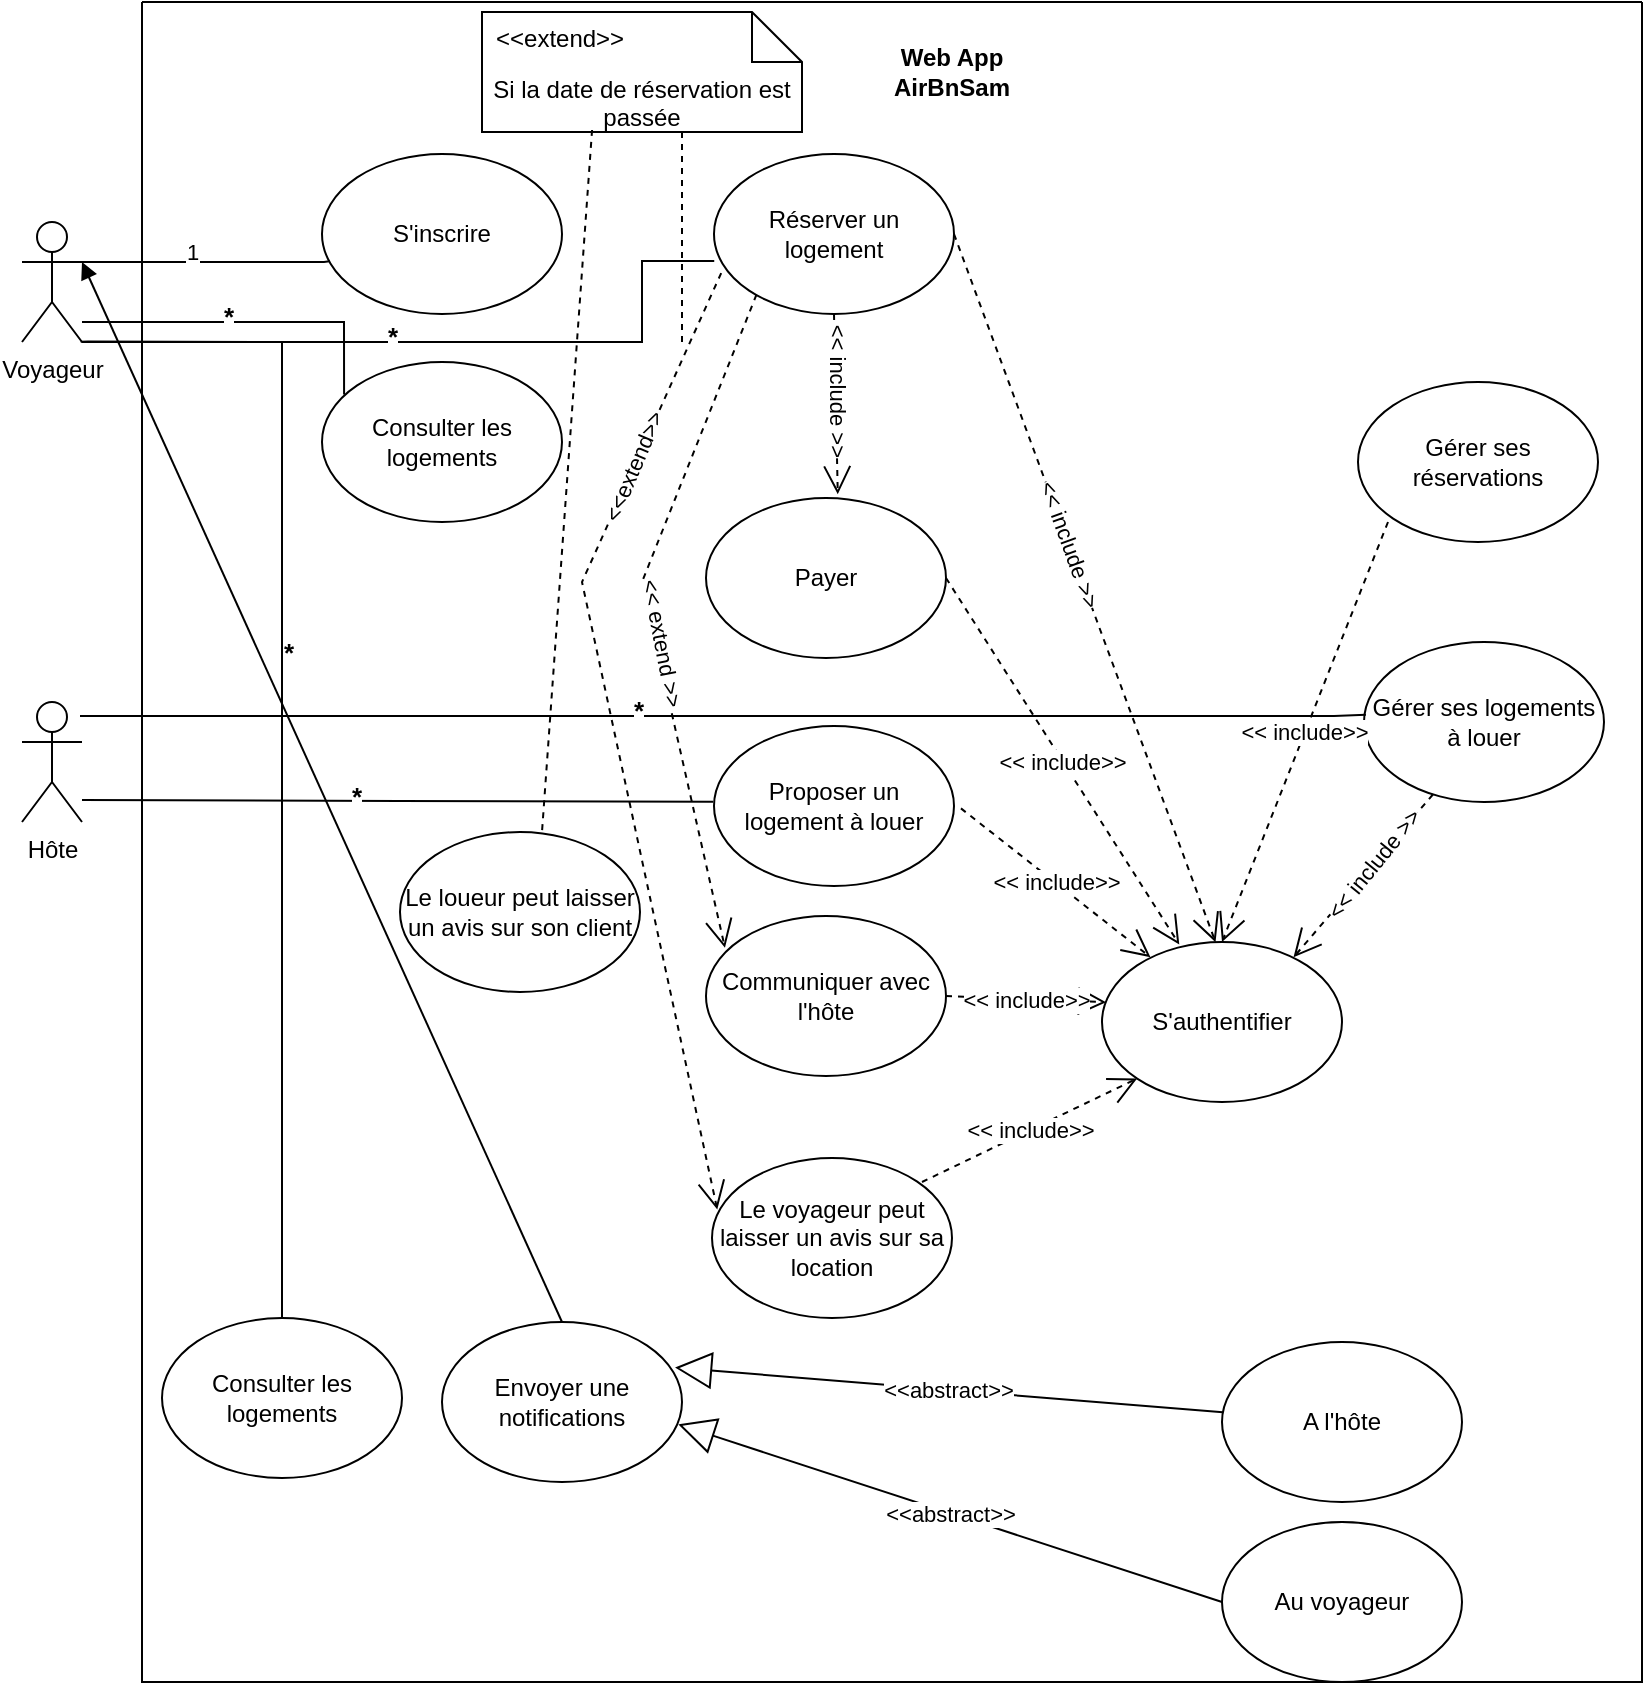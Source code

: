 <mxfile version="24.7.7">
  <diagram name="Page-1" id="EdUBoLxohyeiRopS3cuu">
    <mxGraphModel dx="1728" dy="628" grid="1" gridSize="10" guides="1" tooltips="1" connect="1" arrows="1" fold="1" page="1" pageScale="1" pageWidth="827" pageHeight="1169" math="0" shadow="0">
      <root>
        <mxCell id="0" />
        <mxCell id="1" parent="0" />
        <mxCell id="GPnBkZLUvaVh1_yHO0LI-1" value="&lt;div&gt;Voyageur&lt;/div&gt;" style="shape=umlActor;verticalLabelPosition=bottom;verticalAlign=top;html=1;outlineConnect=0;" vertex="1" parent="1">
          <mxGeometry x="10" y="140" width="30" height="60" as="geometry" />
        </mxCell>
        <mxCell id="GPnBkZLUvaVh1_yHO0LI-2" value="Hôte&lt;div&gt;&lt;br&gt;&lt;/div&gt;" style="shape=umlActor;verticalLabelPosition=bottom;verticalAlign=top;html=1;outlineConnect=0;" vertex="1" parent="1">
          <mxGeometry x="10" y="380" width="30" height="60" as="geometry" />
        </mxCell>
        <mxCell id="GPnBkZLUvaVh1_yHO0LI-15" value="" style="swimlane;startSize=0;" vertex="1" parent="1">
          <mxGeometry x="70" y="30" width="750" height="840" as="geometry">
            <mxRectangle x="340" y="50" width="50" height="40" as="alternateBounds" />
          </mxGeometry>
        </mxCell>
        <mxCell id="GPnBkZLUvaVh1_yHO0LI-9" value="Réserver un logement" style="ellipse;whiteSpace=wrap;html=1;" vertex="1" parent="GPnBkZLUvaVh1_yHO0LI-15">
          <mxGeometry x="286" y="76" width="120" height="80" as="geometry" />
        </mxCell>
        <mxCell id="GPnBkZLUvaVh1_yHO0LI-10" value="Payer" style="ellipse;whiteSpace=wrap;html=1;" vertex="1" parent="GPnBkZLUvaVh1_yHO0LI-15">
          <mxGeometry x="282" y="248" width="120" height="80" as="geometry" />
        </mxCell>
        <mxCell id="GPnBkZLUvaVh1_yHO0LI-11" value="Proposer un logement à louer" style="ellipse;whiteSpace=wrap;html=1;" vertex="1" parent="GPnBkZLUvaVh1_yHO0LI-15">
          <mxGeometry x="286" y="362" width="120" height="80" as="geometry" />
        </mxCell>
        <mxCell id="GPnBkZLUvaVh1_yHO0LI-14" value="Envoyer une notifications" style="ellipse;whiteSpace=wrap;html=1;" vertex="1" parent="GPnBkZLUvaVh1_yHO0LI-15">
          <mxGeometry x="150" y="660" width="120" height="80" as="geometry" />
        </mxCell>
        <mxCell id="GPnBkZLUvaVh1_yHO0LI-13" value="Le voyageur peut laisser un avis sur sa location" style="ellipse;whiteSpace=wrap;html=1;" vertex="1" parent="GPnBkZLUvaVh1_yHO0LI-15">
          <mxGeometry x="285" y="578" width="120" height="80" as="geometry" />
        </mxCell>
        <mxCell id="GPnBkZLUvaVh1_yHO0LI-12" value="Communiquer avec l&#39;hôte" style="ellipse;whiteSpace=wrap;html=1;" vertex="1" parent="GPnBkZLUvaVh1_yHO0LI-15">
          <mxGeometry x="282" y="457" width="120" height="80" as="geometry" />
        </mxCell>
        <mxCell id="GPnBkZLUvaVh1_yHO0LI-18" value="&lt;b&gt;Web App AirBnSam&lt;/b&gt;" style="text;html=1;align=center;verticalAlign=middle;whiteSpace=wrap;rounded=0;" vertex="1" parent="GPnBkZLUvaVh1_yHO0LI-15">
          <mxGeometry x="375" y="20" width="60" height="30" as="geometry" />
        </mxCell>
        <mxCell id="GPnBkZLUvaVh1_yHO0LI-25" value="" style="endArrow=open;endSize=12;dashed=1;html=1;rounded=0;entryX=0.549;entryY=-0.023;entryDx=0;entryDy=0;exitX=0.5;exitY=1;exitDx=0;exitDy=0;entryPerimeter=0;" edge="1" parent="GPnBkZLUvaVh1_yHO0LI-15" target="GPnBkZLUvaVh1_yHO0LI-10">
          <mxGeometry x="0.205" width="160" relative="1" as="geometry">
            <mxPoint x="346" y="156" as="sourcePoint" />
            <mxPoint x="346.8" y="229.04" as="targetPoint" />
            <mxPoint as="offset" />
          </mxGeometry>
        </mxCell>
        <mxCell id="GPnBkZLUvaVh1_yHO0LI-81" value="&amp;lt;&amp;lt; include &amp;gt;&amp;gt;" style="edgeLabel;html=1;align=center;verticalAlign=middle;resizable=0;points=[];rotation=90;" vertex="1" connectable="0" parent="GPnBkZLUvaVh1_yHO0LI-25">
          <mxGeometry x="-0.173" y="2" relative="1" as="geometry">
            <mxPoint as="offset" />
          </mxGeometry>
        </mxCell>
        <mxCell id="GPnBkZLUvaVh1_yHO0LI-32" value="S&#39;authentifier" style="ellipse;whiteSpace=wrap;html=1;" vertex="1" parent="GPnBkZLUvaVh1_yHO0LI-15">
          <mxGeometry x="480" y="470" width="120" height="80" as="geometry" />
        </mxCell>
        <mxCell id="GPnBkZLUvaVh1_yHO0LI-34" value="" style="endArrow=open;endSize=12;dashed=1;html=1;rounded=0;exitX=1;exitY=0.5;exitDx=0;exitDy=0;entryX=0.473;entryY=0.001;entryDx=0;entryDy=0;entryPerimeter=0;" edge="1" parent="GPnBkZLUvaVh1_yHO0LI-15" source="GPnBkZLUvaVh1_yHO0LI-9" target="GPnBkZLUvaVh1_yHO0LI-32">
          <mxGeometry width="160" relative="1" as="geometry">
            <mxPoint x="300" y="150" as="sourcePoint" />
            <mxPoint x="460" y="150" as="targetPoint" />
          </mxGeometry>
        </mxCell>
        <mxCell id="GPnBkZLUvaVh1_yHO0LI-80" value="&amp;lt;&amp;lt; include &amp;gt;&amp;gt;" style="edgeLabel;html=1;align=center;verticalAlign=middle;resizable=0;points=[];rotation=70;" vertex="1" connectable="0" parent="GPnBkZLUvaVh1_yHO0LI-34">
          <mxGeometry x="-0.127" y="1" relative="1" as="geometry">
            <mxPoint as="offset" />
          </mxGeometry>
        </mxCell>
        <mxCell id="GPnBkZLUvaVh1_yHO0LI-35" value="&amp;lt;&amp;lt; include&amp;gt;&amp;gt;" style="endArrow=open;endSize=12;dashed=1;html=1;rounded=0;exitX=1;exitY=0.5;exitDx=0;exitDy=0;entryX=0.322;entryY=0.015;entryDx=0;entryDy=0;entryPerimeter=0;" edge="1" parent="GPnBkZLUvaVh1_yHO0LI-15" source="GPnBkZLUvaVh1_yHO0LI-10" target="GPnBkZLUvaVh1_yHO0LI-32">
          <mxGeometry width="160" relative="1" as="geometry">
            <mxPoint x="270" y="117" as="sourcePoint" />
            <mxPoint x="397" y="471" as="targetPoint" />
          </mxGeometry>
        </mxCell>
        <mxCell id="GPnBkZLUvaVh1_yHO0LI-36" value="&amp;lt;&amp;lt; include&amp;gt;&amp;gt;" style="endArrow=open;endSize=12;dashed=1;html=1;rounded=0;exitX=1.029;exitY=0.515;exitDx=0;exitDy=0;entryX=0.202;entryY=0.095;entryDx=0;entryDy=0;entryPerimeter=0;exitPerimeter=0;" edge="1" parent="GPnBkZLUvaVh1_yHO0LI-15" source="GPnBkZLUvaVh1_yHO0LI-11" target="GPnBkZLUvaVh1_yHO0LI-32">
          <mxGeometry width="160" relative="1" as="geometry">
            <mxPoint x="260" y="268" as="sourcePoint" />
            <mxPoint x="369" y="484" as="targetPoint" />
          </mxGeometry>
        </mxCell>
        <mxCell id="GPnBkZLUvaVh1_yHO0LI-37" value="&amp;lt;&amp;lt; include&amp;gt;&amp;gt;" style="endArrow=open;endSize=12;dashed=1;html=1;rounded=0;exitX=1;exitY=0.5;exitDx=0;exitDy=0;entryX=0.017;entryY=0.376;entryDx=0;entryDy=0;entryPerimeter=0;" edge="1" parent="GPnBkZLUvaVh1_yHO0LI-15" source="GPnBkZLUvaVh1_yHO0LI-12" target="GPnBkZLUvaVh1_yHO0LI-32">
          <mxGeometry width="160" relative="1" as="geometry">
            <mxPoint x="303" y="387" as="sourcePoint" />
            <mxPoint x="379" y="494" as="targetPoint" />
          </mxGeometry>
        </mxCell>
        <mxCell id="GPnBkZLUvaVh1_yHO0LI-38" value="&amp;lt;&amp;lt; include&amp;gt;&amp;gt;" style="endArrow=open;endSize=12;dashed=1;html=1;rounded=0;entryX=0;entryY=1;entryDx=0;entryDy=0;" edge="1" parent="GPnBkZLUvaVh1_yHO0LI-15" target="GPnBkZLUvaVh1_yHO0LI-32">
          <mxGeometry width="160" relative="1" as="geometry">
            <mxPoint x="390" y="590" as="sourcePoint" />
            <mxPoint x="368" y="737" as="targetPoint" />
          </mxGeometry>
        </mxCell>
        <mxCell id="GPnBkZLUvaVh1_yHO0LI-39" value="" style="endArrow=open;endSize=12;dashed=1;html=1;rounded=0;exitX=0.177;exitY=0.879;exitDx=0;exitDy=0;entryX=0.079;entryY=0.199;entryDx=0;entryDy=0;entryPerimeter=0;exitPerimeter=0;" edge="1" parent="GPnBkZLUvaVh1_yHO0LI-15" source="GPnBkZLUvaVh1_yHO0LI-9" target="GPnBkZLUvaVh1_yHO0LI-12">
          <mxGeometry x="0.145" y="1" width="160" relative="1" as="geometry">
            <mxPoint x="70" y="106" as="sourcePoint" />
            <mxPoint x="197" y="460" as="targetPoint" />
            <Array as="points">
              <mxPoint x="250" y="290" />
            </Array>
            <mxPoint as="offset" />
          </mxGeometry>
        </mxCell>
        <mxCell id="GPnBkZLUvaVh1_yHO0LI-78" value="&amp;lt;&amp;lt; extend &amp;gt;&amp;gt;" style="edgeLabel;html=1;align=center;verticalAlign=middle;resizable=0;points=[];rotation=79;" vertex="1" connectable="0" parent="GPnBkZLUvaVh1_yHO0LI-39">
          <mxGeometry x="0.146" y="2" relative="1" as="geometry">
            <mxPoint x="-1" y="-10" as="offset" />
          </mxGeometry>
        </mxCell>
        <mxCell id="GPnBkZLUvaVh1_yHO0LI-41" value="" style="endArrow=open;endSize=12;dashed=1;html=1;rounded=0;exitX=0.03;exitY=0.744;exitDx=0;exitDy=0;entryX=0.022;entryY=0.322;entryDx=0;entryDy=0;entryPerimeter=0;exitPerimeter=0;" edge="1" parent="GPnBkZLUvaVh1_yHO0LI-15" source="GPnBkZLUvaVh1_yHO0LI-9" target="GPnBkZLUvaVh1_yHO0LI-13">
          <mxGeometry x="0.151" y="3" width="160" relative="1" as="geometry">
            <mxPoint x="317" y="156" as="sourcePoint" />
            <mxPoint x="301" y="483" as="targetPoint" />
            <Array as="points">
              <mxPoint x="220" y="290" />
            </Array>
            <mxPoint as="offset" />
          </mxGeometry>
        </mxCell>
        <mxCell id="GPnBkZLUvaVh1_yHO0LI-77" value="&amp;lt;&amp;lt;extend&amp;gt;&amp;gt;" style="edgeLabel;html=1;align=center;verticalAlign=middle;resizable=0;points=[];rotation=-67;" vertex="1" connectable="0" parent="GPnBkZLUvaVh1_yHO0LI-41">
          <mxGeometry x="-0.565" relative="1" as="geometry">
            <mxPoint as="offset" />
          </mxGeometry>
        </mxCell>
        <mxCell id="GPnBkZLUvaVh1_yHO0LI-47" value="" style="endArrow=none;dashed=1;html=1;rounded=0;exitX=0.625;exitY=1;exitDx=0;exitDy=0;exitPerimeter=0;" edge="1" parent="GPnBkZLUvaVh1_yHO0LI-15" source="GPnBkZLUvaVh1_yHO0LI-44">
          <mxGeometry width="50" height="50" relative="1" as="geometry">
            <mxPoint x="160" y="220" as="sourcePoint" />
            <mxPoint x="270" y="170" as="targetPoint" />
          </mxGeometry>
        </mxCell>
        <mxCell id="GPnBkZLUvaVh1_yHO0LI-49" value="A l&#39;hôte" style="ellipse;whiteSpace=wrap;html=1;" vertex="1" parent="GPnBkZLUvaVh1_yHO0LI-15">
          <mxGeometry x="540" y="670" width="120" height="80" as="geometry" />
        </mxCell>
        <mxCell id="GPnBkZLUvaVh1_yHO0LI-48" value="Au voyageur" style="ellipse;whiteSpace=wrap;html=1;" vertex="1" parent="GPnBkZLUvaVh1_yHO0LI-15">
          <mxGeometry x="540" y="760" width="120" height="80" as="geometry" />
        </mxCell>
        <mxCell id="GPnBkZLUvaVh1_yHO0LI-52" value="&amp;lt;&amp;lt;abstract&amp;gt;&amp;gt;" style="endArrow=block;endSize=16;endFill=0;html=1;rounded=0;entryX=0.971;entryY=0.285;entryDx=0;entryDy=0;entryPerimeter=0;" edge="1" parent="GPnBkZLUvaVh1_yHO0LI-15" source="GPnBkZLUvaVh1_yHO0LI-49" target="GPnBkZLUvaVh1_yHO0LI-14">
          <mxGeometry width="160" relative="1" as="geometry">
            <mxPoint x="330" y="680" as="sourcePoint" />
            <mxPoint x="410" y="730" as="targetPoint" />
          </mxGeometry>
        </mxCell>
        <mxCell id="GPnBkZLUvaVh1_yHO0LI-53" value="&amp;lt;&amp;lt;abstract&amp;gt;&amp;gt;" style="endArrow=block;endSize=16;endFill=0;html=1;rounded=0;entryX=0.985;entryY=0.64;entryDx=0;entryDy=0;exitX=0;exitY=0.5;exitDx=0;exitDy=0;entryPerimeter=0;" edge="1" parent="GPnBkZLUvaVh1_yHO0LI-15" source="GPnBkZLUvaVh1_yHO0LI-48" target="GPnBkZLUvaVh1_yHO0LI-14">
          <mxGeometry width="160" relative="1" as="geometry">
            <mxPoint x="510" y="770" as="sourcePoint" />
            <mxPoint x="387" y="799" as="targetPoint" />
          </mxGeometry>
        </mxCell>
        <mxCell id="GPnBkZLUvaVh1_yHO0LI-54" value="S&#39;inscrire" style="ellipse;whiteSpace=wrap;html=1;" vertex="1" parent="GPnBkZLUvaVh1_yHO0LI-15">
          <mxGeometry x="90" y="76" width="120" height="80" as="geometry" />
        </mxCell>
        <mxCell id="GPnBkZLUvaVh1_yHO0LI-55" value="Consulter les logements" style="ellipse;whiteSpace=wrap;html=1;" vertex="1" parent="GPnBkZLUvaVh1_yHO0LI-15">
          <mxGeometry x="90" y="180" width="120" height="80" as="geometry" />
        </mxCell>
        <mxCell id="GPnBkZLUvaVh1_yHO0LI-56" value="Gérer ses réservations" style="ellipse;whiteSpace=wrap;html=1;" vertex="1" parent="GPnBkZLUvaVh1_yHO0LI-15">
          <mxGeometry x="608" y="190" width="120" height="80" as="geometry" />
        </mxCell>
        <mxCell id="GPnBkZLUvaVh1_yHO0LI-57" value="Consulter les logements" style="ellipse;whiteSpace=wrap;html=1;" vertex="1" parent="GPnBkZLUvaVh1_yHO0LI-15">
          <mxGeometry x="10" y="658" width="120" height="80" as="geometry" />
        </mxCell>
        <mxCell id="GPnBkZLUvaVh1_yHO0LI-60" value="Gérer ses logements à louer" style="ellipse;whiteSpace=wrap;html=1;" vertex="1" parent="GPnBkZLUvaVh1_yHO0LI-15">
          <mxGeometry x="611" y="320" width="120" height="80" as="geometry" />
        </mxCell>
        <mxCell id="GPnBkZLUvaVh1_yHO0LI-64" value="" style="endArrow=open;endSize=12;dashed=1;html=1;rounded=0;exitX=0.287;exitY=0.953;exitDx=0;exitDy=0;entryX=0.798;entryY=0.096;entryDx=0;entryDy=0;entryPerimeter=0;exitPerimeter=0;" edge="1" parent="GPnBkZLUvaVh1_yHO0LI-15" source="GPnBkZLUvaVh1_yHO0LI-60" target="GPnBkZLUvaVh1_yHO0LI-32">
          <mxGeometry width="160" relative="1" as="geometry">
            <mxPoint x="630" y="395" as="sourcePoint" />
            <mxPoint x="725" y="470" as="targetPoint" />
          </mxGeometry>
        </mxCell>
        <mxCell id="GPnBkZLUvaVh1_yHO0LI-86" value="&amp;lt;&amp;lt; include &amp;gt;&amp;gt;" style="edgeLabel;html=1;align=center;verticalAlign=middle;resizable=0;points=[];rotation=309;" vertex="1" connectable="0" parent="GPnBkZLUvaVh1_yHO0LI-64">
          <mxGeometry x="-0.214" y="2" relative="1" as="geometry">
            <mxPoint x="-4" y="2" as="offset" />
          </mxGeometry>
        </mxCell>
        <mxCell id="GPnBkZLUvaVh1_yHO0LI-44" value="Si la date de réservation est passée" style="shape=note2;boundedLbl=1;whiteSpace=wrap;html=1;size=25;verticalAlign=top;align=center;" vertex="1" parent="GPnBkZLUvaVh1_yHO0LI-15">
          <mxGeometry x="170" y="5" width="160" height="60" as="geometry" />
        </mxCell>
        <mxCell id="GPnBkZLUvaVh1_yHO0LI-45" value="&lt;&lt;extend&gt;&gt;" style="resizeWidth=1;part=1;strokeColor=none;fillColor=none;align=left;spacingLeft=5;" vertex="1" parent="GPnBkZLUvaVh1_yHO0LI-44">
          <mxGeometry width="160" height="25" relative="1" as="geometry" />
        </mxCell>
        <mxCell id="GPnBkZLUvaVh1_yHO0LI-22" value="" style="endArrow=none;html=1;edgeStyle=orthogonalEdgeStyle;rounded=0;entryX=0.001;entryY=0.669;entryDx=0;entryDy=0;entryPerimeter=0;" edge="1" parent="GPnBkZLUvaVh1_yHO0LI-15" target="GPnBkZLUvaVh1_yHO0LI-9">
          <mxGeometry relative="1" as="geometry">
            <mxPoint x="-30" y="170" as="sourcePoint" />
            <mxPoint x="255.04" y="170" as="targetPoint" />
            <Array as="points">
              <mxPoint x="250" y="170" />
              <mxPoint x="250" y="130" />
            </Array>
          </mxGeometry>
        </mxCell>
        <mxCell id="GPnBkZLUvaVh1_yHO0LI-29" value="&lt;font style=&quot;font-size: 13px;&quot;&gt;&lt;b&gt;*&lt;/b&gt;&lt;/font&gt;" style="edgeLabel;html=1;align=center;verticalAlign=middle;resizable=0;points=[];" vertex="1" connectable="0" parent="GPnBkZLUvaVh1_yHO0LI-22">
          <mxGeometry x="-0.132" y="3" relative="1" as="geometry">
            <mxPoint as="offset" />
          </mxGeometry>
        </mxCell>
        <mxCell id="GPnBkZLUvaVh1_yHO0LI-61" value="" style="endArrow=none;html=1;edgeStyle=orthogonalEdgeStyle;rounded=0;entryX=0.008;entryY=0.455;entryDx=0;entryDy=0;entryPerimeter=0;" edge="1" parent="GPnBkZLUvaVh1_yHO0LI-15" target="GPnBkZLUvaVh1_yHO0LI-60">
          <mxGeometry relative="1" as="geometry">
            <mxPoint x="-31" y="357" as="sourcePoint" />
            <mxPoint x="596.04" y="355.72" as="targetPoint" />
            <Array as="points">
              <mxPoint x="596" y="356" />
            </Array>
          </mxGeometry>
        </mxCell>
        <mxCell id="GPnBkZLUvaVh1_yHO0LI-62" value="&lt;font style=&quot;font-size: 13px;&quot;&gt;&lt;b&gt;*&lt;/b&gt;&lt;/font&gt;" style="edgeLabel;html=1;align=center;verticalAlign=middle;resizable=0;points=[];" vertex="1" connectable="0" parent="GPnBkZLUvaVh1_yHO0LI-61">
          <mxGeometry x="-0.132" y="3" relative="1" as="geometry">
            <mxPoint as="offset" />
          </mxGeometry>
        </mxCell>
        <mxCell id="GPnBkZLUvaVh1_yHO0LI-73" value="&amp;lt;&amp;lt; include&amp;gt;&amp;gt;" style="endArrow=open;endSize=12;dashed=1;html=1;rounded=0;exitX=0.287;exitY=0.953;exitDx=0;exitDy=0;entryX=0.5;entryY=0;entryDx=0;entryDy=0;exitPerimeter=0;" edge="1" parent="GPnBkZLUvaVh1_yHO0LI-15" target="GPnBkZLUvaVh1_yHO0LI-32">
          <mxGeometry width="160" relative="1" as="geometry">
            <mxPoint x="623" y="260" as="sourcePoint" />
            <mxPoint x="570" y="342" as="targetPoint" />
          </mxGeometry>
        </mxCell>
        <mxCell id="GPnBkZLUvaVh1_yHO0LI-74" value="Le loueur peut laisser un avis sur son client" style="ellipse;whiteSpace=wrap;html=1;" vertex="1" parent="GPnBkZLUvaVh1_yHO0LI-15">
          <mxGeometry x="129" y="415" width="120" height="80" as="geometry" />
        </mxCell>
        <mxCell id="GPnBkZLUvaVh1_yHO0LI-75" value="" style="endArrow=none;dashed=1;html=1;rounded=0;exitX=0.344;exitY=0.983;exitDx=0;exitDy=0;exitPerimeter=0;" edge="1" parent="GPnBkZLUvaVh1_yHO0LI-15" source="GPnBkZLUvaVh1_yHO0LI-44">
          <mxGeometry width="50" height="50" relative="1" as="geometry">
            <mxPoint x="220" y="280" as="sourcePoint" />
            <mxPoint x="200" y="415" as="targetPoint" />
          </mxGeometry>
        </mxCell>
        <mxCell id="GPnBkZLUvaVh1_yHO0LI-30" value="" style="endArrow=none;html=1;edgeStyle=orthogonalEdgeStyle;rounded=0;entryX=-0.003;entryY=0.474;entryDx=0;entryDy=0;entryPerimeter=0;" edge="1" parent="1" target="GPnBkZLUvaVh1_yHO0LI-11">
          <mxGeometry relative="1" as="geometry">
            <mxPoint x="40" y="429.029" as="sourcePoint" />
            <mxPoint x="350" y="430" as="targetPoint" />
            <Array as="points" />
          </mxGeometry>
        </mxCell>
        <mxCell id="GPnBkZLUvaVh1_yHO0LI-31" value="&lt;font style=&quot;font-size: 13px;&quot;&gt;&lt;b&gt;*&lt;/b&gt;&lt;/font&gt;" style="edgeLabel;html=1;align=center;verticalAlign=middle;resizable=0;points=[];" vertex="1" connectable="0" parent="GPnBkZLUvaVh1_yHO0LI-30">
          <mxGeometry x="-0.132" y="3" relative="1" as="geometry">
            <mxPoint as="offset" />
          </mxGeometry>
        </mxCell>
        <mxCell id="GPnBkZLUvaVh1_yHO0LI-65" value="" style="html=1;verticalAlign=bottom;labelBackgroundColor=none;endArrow=block;endFill=1;rounded=0;exitX=0.5;exitY=0;exitDx=0;exitDy=0;entryX=1;entryY=0.333;entryDx=0;entryDy=0;entryPerimeter=0;" edge="1" parent="1" source="GPnBkZLUvaVh1_yHO0LI-14" target="GPnBkZLUvaVh1_yHO0LI-1">
          <mxGeometry width="160" relative="1" as="geometry">
            <mxPoint x="180" y="640" as="sourcePoint" />
            <mxPoint x="50" y="160" as="targetPoint" />
          </mxGeometry>
        </mxCell>
        <mxCell id="GPnBkZLUvaVh1_yHO0LI-67" value="" style="endArrow=none;html=1;edgeStyle=orthogonalEdgeStyle;rounded=0;entryX=0.031;entryY=0.671;entryDx=0;entryDy=0;entryPerimeter=0;exitX=1;exitY=0.333;exitDx=0;exitDy=0;exitPerimeter=0;" edge="1" parent="1" source="GPnBkZLUvaVh1_yHO0LI-1" target="GPnBkZLUvaVh1_yHO0LI-54">
          <mxGeometry relative="1" as="geometry">
            <mxPoint x="40" y="149" as="sourcePoint" />
            <mxPoint x="165.04" y="149.88" as="targetPoint" />
            <Array as="points">
              <mxPoint x="161" y="160" />
            </Array>
          </mxGeometry>
        </mxCell>
        <mxCell id="GPnBkZLUvaVh1_yHO0LI-68" value="&lt;font style=&quot;font-size: 13px;&quot;&gt;&lt;b&gt;*&lt;/b&gt;&lt;/font&gt;" style="edgeLabel;html=1;align=center;verticalAlign=middle;resizable=0;points=[];" vertex="1" connectable="0" parent="GPnBkZLUvaVh1_yHO0LI-67">
          <mxGeometry x="-0.132" y="3" relative="1" as="geometry">
            <mxPoint as="offset" />
          </mxGeometry>
        </mxCell>
        <mxCell id="GPnBkZLUvaVh1_yHO0LI-69" value="1" style="edgeLabel;html=1;align=center;verticalAlign=middle;resizable=0;points=[];" vertex="1" connectable="0" parent="GPnBkZLUvaVh1_yHO0LI-67">
          <mxGeometry x="-0.115" y="5" relative="1" as="geometry">
            <mxPoint as="offset" />
          </mxGeometry>
        </mxCell>
        <mxCell id="GPnBkZLUvaVh1_yHO0LI-58" value="" style="endArrow=none;html=1;edgeStyle=orthogonalEdgeStyle;rounded=0;entryX=0.5;entryY=0;entryDx=0;entryDy=0;exitX=0.979;exitY=0.997;exitDx=0;exitDy=0;exitPerimeter=0;" edge="1" parent="1" source="GPnBkZLUvaVh1_yHO0LI-1" target="GPnBkZLUvaVh1_yHO0LI-57">
          <mxGeometry relative="1" as="geometry">
            <mxPoint x="40" y="180" as="sourcePoint" />
            <mxPoint x="110" y="694" as="targetPoint" />
            <Array as="points">
              <mxPoint x="43" y="200" />
              <mxPoint x="140" y="200" />
            </Array>
          </mxGeometry>
        </mxCell>
        <mxCell id="GPnBkZLUvaVh1_yHO0LI-59" value="&lt;font style=&quot;font-size: 13px;&quot;&gt;&lt;b&gt;*&lt;/b&gt;&lt;/font&gt;" style="edgeLabel;html=1;align=center;verticalAlign=middle;resizable=0;points=[];" vertex="1" connectable="0" parent="GPnBkZLUvaVh1_yHO0LI-58">
          <mxGeometry x="-0.132" y="3" relative="1" as="geometry">
            <mxPoint as="offset" />
          </mxGeometry>
        </mxCell>
        <mxCell id="GPnBkZLUvaVh1_yHO0LI-70" value="" style="endArrow=none;html=1;edgeStyle=orthogonalEdgeStyle;rounded=0;entryX=0.092;entryY=0.203;entryDx=0;entryDy=0;entryPerimeter=0;" edge="1" parent="1" source="GPnBkZLUvaVh1_yHO0LI-1" target="GPnBkZLUvaVh1_yHO0LI-55">
          <mxGeometry relative="1" as="geometry">
            <mxPoint x="40" y="170" as="sourcePoint" />
            <mxPoint x="174" y="170" as="targetPoint" />
            <Array as="points">
              <mxPoint x="171" y="190" />
            </Array>
          </mxGeometry>
        </mxCell>
        <mxCell id="GPnBkZLUvaVh1_yHO0LI-71" value="&lt;font style=&quot;font-size: 13px;&quot;&gt;&lt;b&gt;*&lt;/b&gt;&lt;/font&gt;" style="edgeLabel;html=1;align=center;verticalAlign=middle;resizable=0;points=[];" vertex="1" connectable="0" parent="GPnBkZLUvaVh1_yHO0LI-70">
          <mxGeometry x="-0.132" y="3" relative="1" as="geometry">
            <mxPoint as="offset" />
          </mxGeometry>
        </mxCell>
      </root>
    </mxGraphModel>
  </diagram>
</mxfile>
